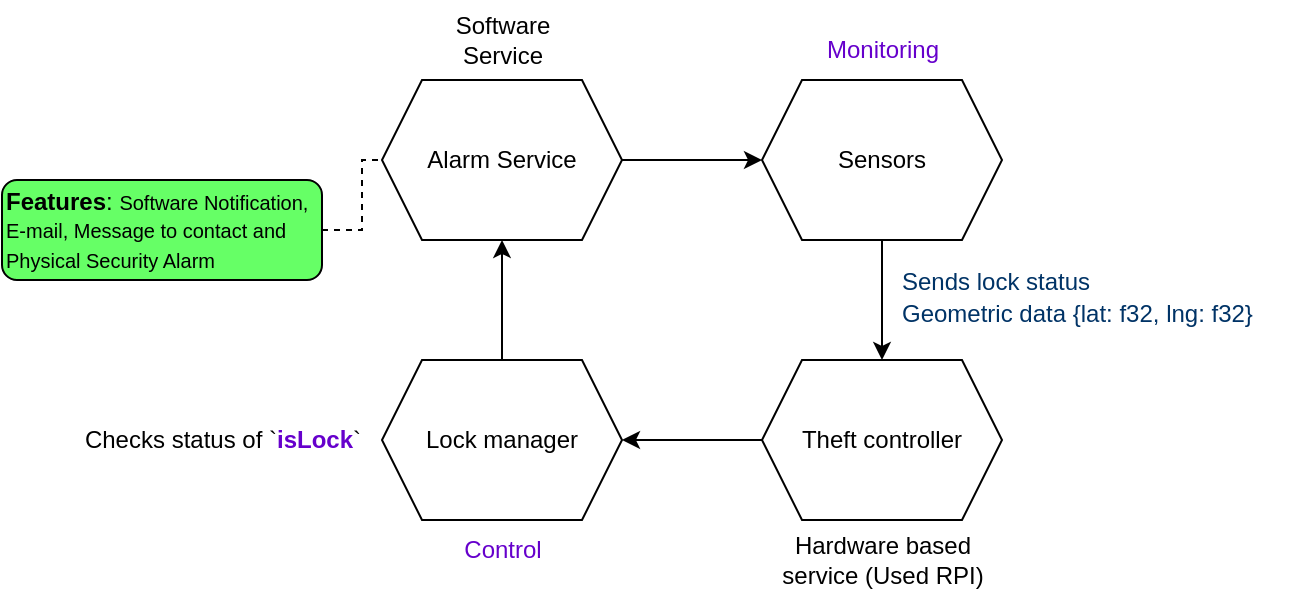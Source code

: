 <mxfile version="24.6.5" type="device">
  <diagram name="Page-1" id="io6RotXu2FhTArvMsV76">
    <mxGraphModel dx="811" dy="454" grid="1" gridSize="10" guides="1" tooltips="1" connect="1" arrows="1" fold="1" page="1" pageScale="1" pageWidth="850" pageHeight="1100" math="0" shadow="0">
      <root>
        <mxCell id="0" />
        <mxCell id="1" parent="0" />
        <mxCell id="HHxiQkbmgcWOgYZcKdLH-5" value="" style="edgeStyle=orthogonalEdgeStyle;rounded=0;orthogonalLoop=1;jettySize=auto;html=1;" edge="1" parent="1" source="HHxiQkbmgcWOgYZcKdLH-1" target="HHxiQkbmgcWOgYZcKdLH-2">
          <mxGeometry relative="1" as="geometry" />
        </mxCell>
        <mxCell id="HHxiQkbmgcWOgYZcKdLH-1" value="Sensors" style="shape=hexagon;perimeter=hexagonPerimeter2;whiteSpace=wrap;html=1;fixedSize=1;" vertex="1" parent="1">
          <mxGeometry x="420" y="70" width="120" height="80" as="geometry" />
        </mxCell>
        <mxCell id="HHxiQkbmgcWOgYZcKdLH-8" value="" style="edgeStyle=orthogonalEdgeStyle;rounded=0;orthogonalLoop=1;jettySize=auto;html=1;" edge="1" parent="1" source="HHxiQkbmgcWOgYZcKdLH-2" target="HHxiQkbmgcWOgYZcKdLH-3">
          <mxGeometry relative="1" as="geometry" />
        </mxCell>
        <mxCell id="HHxiQkbmgcWOgYZcKdLH-2" value="Theft controller" style="shape=hexagon;perimeter=hexagonPerimeter2;whiteSpace=wrap;html=1;fixedSize=1;" vertex="1" parent="1">
          <mxGeometry x="420" y="210" width="120" height="80" as="geometry" />
        </mxCell>
        <mxCell id="HHxiQkbmgcWOgYZcKdLH-11" value="" style="edgeStyle=orthogonalEdgeStyle;rounded=0;orthogonalLoop=1;jettySize=auto;html=1;" edge="1" parent="1" source="HHxiQkbmgcWOgYZcKdLH-3" target="HHxiQkbmgcWOgYZcKdLH-4">
          <mxGeometry relative="1" as="geometry" />
        </mxCell>
        <mxCell id="HHxiQkbmgcWOgYZcKdLH-3" value="Lock manager" style="shape=hexagon;perimeter=hexagonPerimeter2;whiteSpace=wrap;html=1;fixedSize=1;" vertex="1" parent="1">
          <mxGeometry x="230" y="210" width="120" height="80" as="geometry" />
        </mxCell>
        <mxCell id="HHxiQkbmgcWOgYZcKdLH-12" value="" style="edgeStyle=orthogonalEdgeStyle;rounded=0;orthogonalLoop=1;jettySize=auto;html=1;" edge="1" parent="1" source="HHxiQkbmgcWOgYZcKdLH-4" target="HHxiQkbmgcWOgYZcKdLH-1">
          <mxGeometry relative="1" as="geometry" />
        </mxCell>
        <mxCell id="HHxiQkbmgcWOgYZcKdLH-4" value="Alarm Service" style="shape=hexagon;perimeter=hexagonPerimeter2;whiteSpace=wrap;html=1;fixedSize=1;" vertex="1" parent="1">
          <mxGeometry x="230" y="70" width="120" height="80" as="geometry" />
        </mxCell>
        <mxCell id="HHxiQkbmgcWOgYZcKdLH-6" value="Sends lock status" style="text;html=1;align=left;verticalAlign=middle;resizable=0;points=[];autosize=1;strokeColor=none;fillColor=none;fontColor=#003366;" vertex="1" parent="1">
          <mxGeometry x="488" y="156" width="120" height="30" as="geometry" />
        </mxCell>
        <mxCell id="HHxiQkbmgcWOgYZcKdLH-7" value="Geometric data {lat: f32, lng: f32}" style="text;html=1;align=left;verticalAlign=middle;resizable=0;points=[];autosize=1;strokeColor=none;fillColor=none;fontColor=#003366;" vertex="1" parent="1">
          <mxGeometry x="488" y="172" width="200" height="30" as="geometry" />
        </mxCell>
        <mxCell id="HHxiQkbmgcWOgYZcKdLH-9" value="Monitoring" style="text;html=1;align=center;verticalAlign=middle;resizable=0;points=[];autosize=1;strokeColor=none;fillColor=none;fontColor=#6600CC;" vertex="1" parent="1">
          <mxGeometry x="440" y="40" width="80" height="30" as="geometry" />
        </mxCell>
        <mxCell id="HHxiQkbmgcWOgYZcKdLH-10" value="Control" style="text;html=1;align=center;verticalAlign=middle;resizable=0;points=[];autosize=1;strokeColor=none;fillColor=none;fontColor=#6600CC;" vertex="1" parent="1">
          <mxGeometry x="260" y="290" width="60" height="30" as="geometry" />
        </mxCell>
        <mxCell id="HHxiQkbmgcWOgYZcKdLH-13" value="Checks status of `&lt;font color=&quot;#6600cc&quot;&gt;&lt;b&gt;isLock&lt;/b&gt;&lt;/font&gt;`" style="text;html=1;align=center;verticalAlign=middle;resizable=0;points=[];autosize=1;strokeColor=none;fillColor=none;" vertex="1" parent="1">
          <mxGeometry x="70" y="235" width="160" height="30" as="geometry" />
        </mxCell>
        <mxCell id="HHxiQkbmgcWOgYZcKdLH-14" value="Software&lt;br&gt;Service" style="text;html=1;align=center;verticalAlign=middle;resizable=0;points=[];autosize=1;strokeColor=none;fillColor=none;" vertex="1" parent="1">
          <mxGeometry x="255" y="30" width="70" height="40" as="geometry" />
        </mxCell>
        <mxCell id="HHxiQkbmgcWOgYZcKdLH-15" value="Hardware based&lt;div&gt;service (Used RPI)&lt;/div&gt;" style="text;html=1;align=center;verticalAlign=middle;resizable=0;points=[];autosize=1;strokeColor=none;fillColor=none;" vertex="1" parent="1">
          <mxGeometry x="420" y="290" width="120" height="40" as="geometry" />
        </mxCell>
        <mxCell id="HHxiQkbmgcWOgYZcKdLH-17" value="" style="edgeStyle=orthogonalEdgeStyle;rounded=0;orthogonalLoop=1;jettySize=auto;html=1;dashed=1;endArrow=none;endFill=0;" edge="1" parent="1" source="HHxiQkbmgcWOgYZcKdLH-16" target="HHxiQkbmgcWOgYZcKdLH-4">
          <mxGeometry relative="1" as="geometry" />
        </mxCell>
        <mxCell id="HHxiQkbmgcWOgYZcKdLH-16" value="&lt;b&gt;Features&lt;/b&gt;: &lt;font style=&quot;font-size: 10px;&quot;&gt;Software Notification, E-mail, Message to contact and Physical Security Alarm&lt;/font&gt;" style="rounded=1;whiteSpace=wrap;html=1;align=left;fillColor=#66FF66;" vertex="1" parent="1">
          <mxGeometry x="40" y="120" width="160" height="50" as="geometry" />
        </mxCell>
      </root>
    </mxGraphModel>
  </diagram>
</mxfile>
